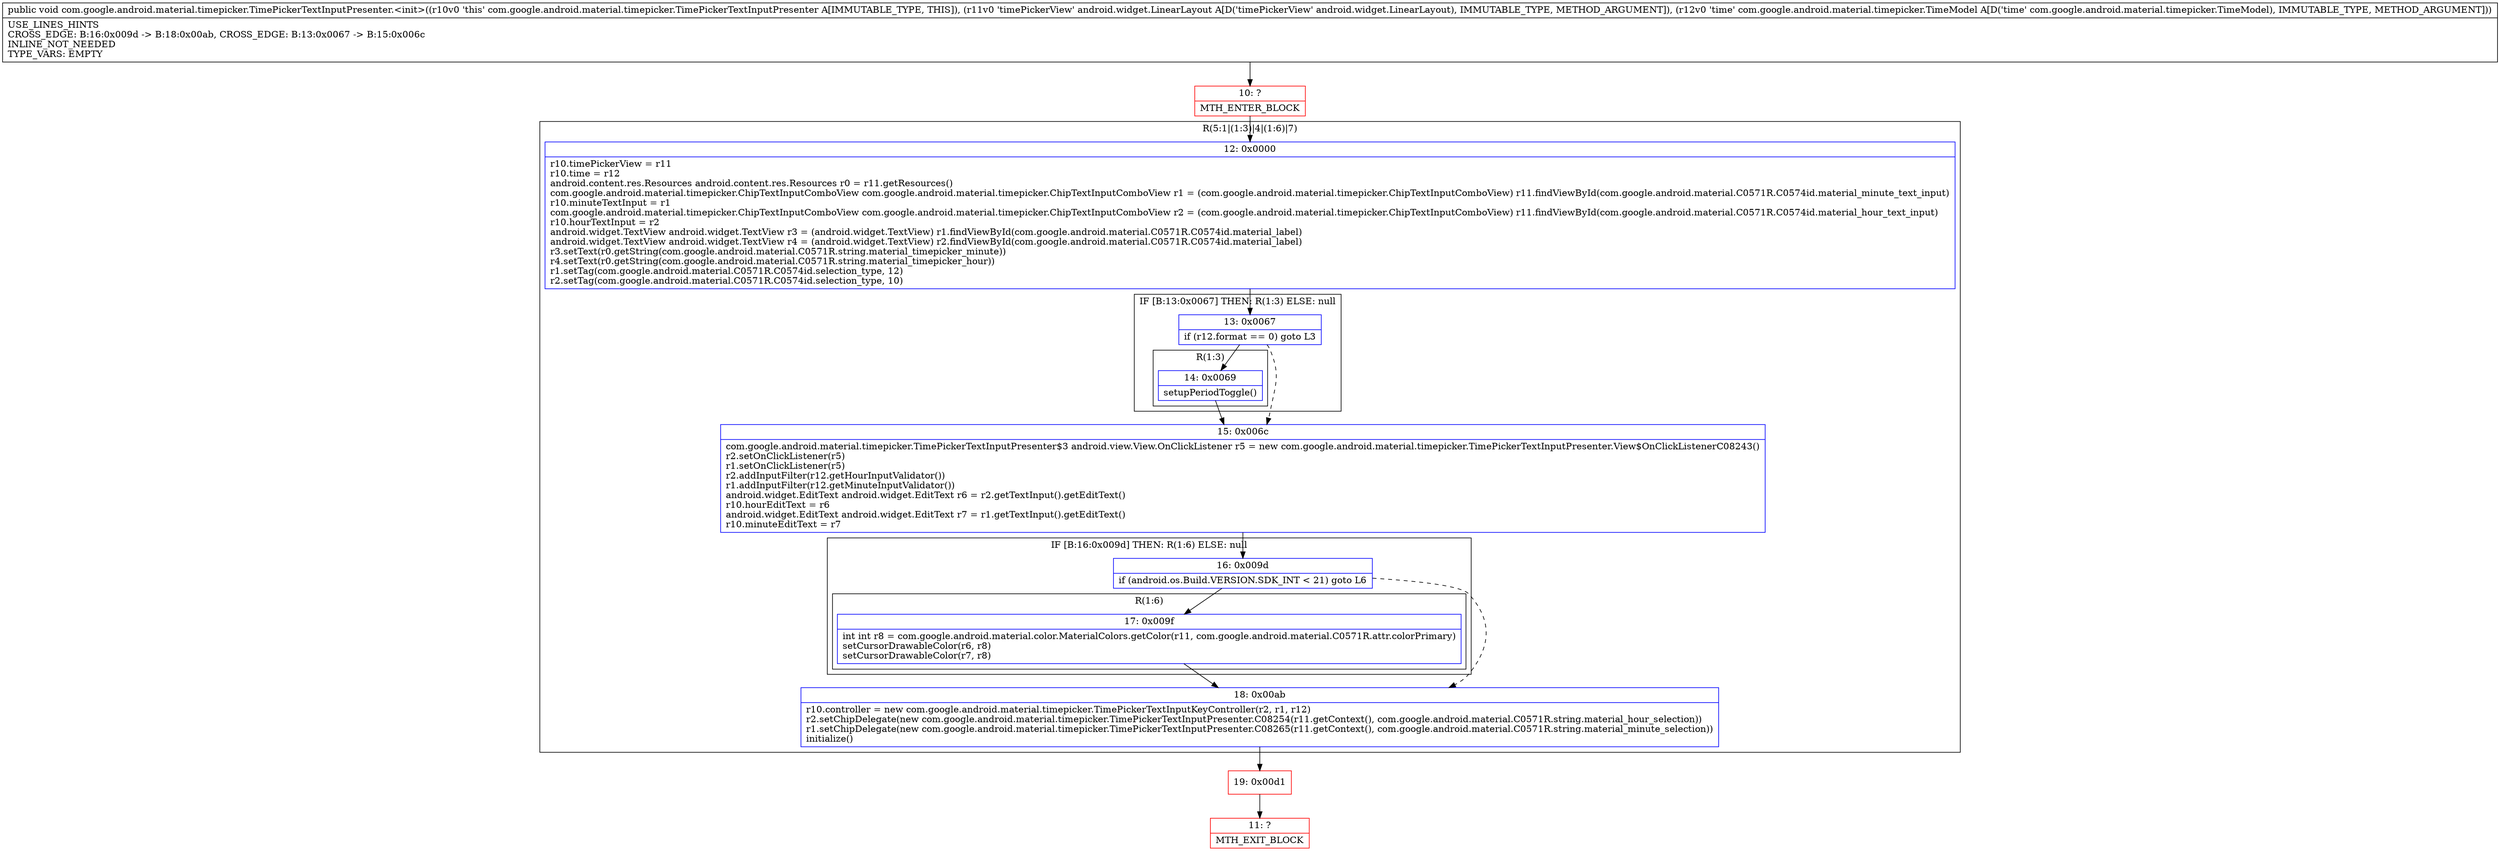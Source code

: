 digraph "CFG forcom.google.android.material.timepicker.TimePickerTextInputPresenter.\<init\>(Landroid\/widget\/LinearLayout;Lcom\/google\/android\/material\/timepicker\/TimeModel;)V" {
subgraph cluster_Region_1213332495 {
label = "R(5:1|(1:3)|4|(1:6)|7)";
node [shape=record,color=blue];
Node_12 [shape=record,label="{12\:\ 0x0000|r10.timePickerView = r11\lr10.time = r12\landroid.content.res.Resources android.content.res.Resources r0 = r11.getResources()\lcom.google.android.material.timepicker.ChipTextInputComboView com.google.android.material.timepicker.ChipTextInputComboView r1 = (com.google.android.material.timepicker.ChipTextInputComboView) r11.findViewById(com.google.android.material.C0571R.C0574id.material_minute_text_input)\lr10.minuteTextInput = r1\lcom.google.android.material.timepicker.ChipTextInputComboView com.google.android.material.timepicker.ChipTextInputComboView r2 = (com.google.android.material.timepicker.ChipTextInputComboView) r11.findViewById(com.google.android.material.C0571R.C0574id.material_hour_text_input)\lr10.hourTextInput = r2\landroid.widget.TextView android.widget.TextView r3 = (android.widget.TextView) r1.findViewById(com.google.android.material.C0571R.C0574id.material_label)\landroid.widget.TextView android.widget.TextView r4 = (android.widget.TextView) r2.findViewById(com.google.android.material.C0571R.C0574id.material_label)\lr3.setText(r0.getString(com.google.android.material.C0571R.string.material_timepicker_minute))\lr4.setText(r0.getString(com.google.android.material.C0571R.string.material_timepicker_hour))\lr1.setTag(com.google.android.material.C0571R.C0574id.selection_type, 12)\lr2.setTag(com.google.android.material.C0571R.C0574id.selection_type, 10)\l}"];
subgraph cluster_IfRegion_1045716610 {
label = "IF [B:13:0x0067] THEN: R(1:3) ELSE: null";
node [shape=record,color=blue];
Node_13 [shape=record,label="{13\:\ 0x0067|if (r12.format == 0) goto L3\l}"];
subgraph cluster_Region_290056449 {
label = "R(1:3)";
node [shape=record,color=blue];
Node_14 [shape=record,label="{14\:\ 0x0069|setupPeriodToggle()\l}"];
}
}
Node_15 [shape=record,label="{15\:\ 0x006c|com.google.android.material.timepicker.TimePickerTextInputPresenter$3 android.view.View.OnClickListener r5 = new com.google.android.material.timepicker.TimePickerTextInputPresenter.View$OnClickListenerC08243()\lr2.setOnClickListener(r5)\lr1.setOnClickListener(r5)\lr2.addInputFilter(r12.getHourInputValidator())\lr1.addInputFilter(r12.getMinuteInputValidator())\landroid.widget.EditText android.widget.EditText r6 = r2.getTextInput().getEditText()\lr10.hourEditText = r6\landroid.widget.EditText android.widget.EditText r7 = r1.getTextInput().getEditText()\lr10.minuteEditText = r7\l}"];
subgraph cluster_IfRegion_1958785913 {
label = "IF [B:16:0x009d] THEN: R(1:6) ELSE: null";
node [shape=record,color=blue];
Node_16 [shape=record,label="{16\:\ 0x009d|if (android.os.Build.VERSION.SDK_INT \< 21) goto L6\l}"];
subgraph cluster_Region_117305487 {
label = "R(1:6)";
node [shape=record,color=blue];
Node_17 [shape=record,label="{17\:\ 0x009f|int int r8 = com.google.android.material.color.MaterialColors.getColor(r11, com.google.android.material.C0571R.attr.colorPrimary)\lsetCursorDrawableColor(r6, r8)\lsetCursorDrawableColor(r7, r8)\l}"];
}
}
Node_18 [shape=record,label="{18\:\ 0x00ab|r10.controller = new com.google.android.material.timepicker.TimePickerTextInputKeyController(r2, r1, r12)\lr2.setChipDelegate(new com.google.android.material.timepicker.TimePickerTextInputPresenter.C08254(r11.getContext(), com.google.android.material.C0571R.string.material_hour_selection))\lr1.setChipDelegate(new com.google.android.material.timepicker.TimePickerTextInputPresenter.C08265(r11.getContext(), com.google.android.material.C0571R.string.material_minute_selection))\linitialize()\l}"];
}
Node_10 [shape=record,color=red,label="{10\:\ ?|MTH_ENTER_BLOCK\l}"];
Node_19 [shape=record,color=red,label="{19\:\ 0x00d1}"];
Node_11 [shape=record,color=red,label="{11\:\ ?|MTH_EXIT_BLOCK\l}"];
MethodNode[shape=record,label="{public void com.google.android.material.timepicker.TimePickerTextInputPresenter.\<init\>((r10v0 'this' com.google.android.material.timepicker.TimePickerTextInputPresenter A[IMMUTABLE_TYPE, THIS]), (r11v0 'timePickerView' android.widget.LinearLayout A[D('timePickerView' android.widget.LinearLayout), IMMUTABLE_TYPE, METHOD_ARGUMENT]), (r12v0 'time' com.google.android.material.timepicker.TimeModel A[D('time' com.google.android.material.timepicker.TimeModel), IMMUTABLE_TYPE, METHOD_ARGUMENT]))  | USE_LINES_HINTS\lCROSS_EDGE: B:16:0x009d \-\> B:18:0x00ab, CROSS_EDGE: B:13:0x0067 \-\> B:15:0x006c\lINLINE_NOT_NEEDED\lTYPE_VARS: EMPTY\l}"];
MethodNode -> Node_10;Node_12 -> Node_13;
Node_13 -> Node_14;
Node_13 -> Node_15[style=dashed];
Node_14 -> Node_15;
Node_15 -> Node_16;
Node_16 -> Node_17;
Node_16 -> Node_18[style=dashed];
Node_17 -> Node_18;
Node_18 -> Node_19;
Node_10 -> Node_12;
Node_19 -> Node_11;
}

